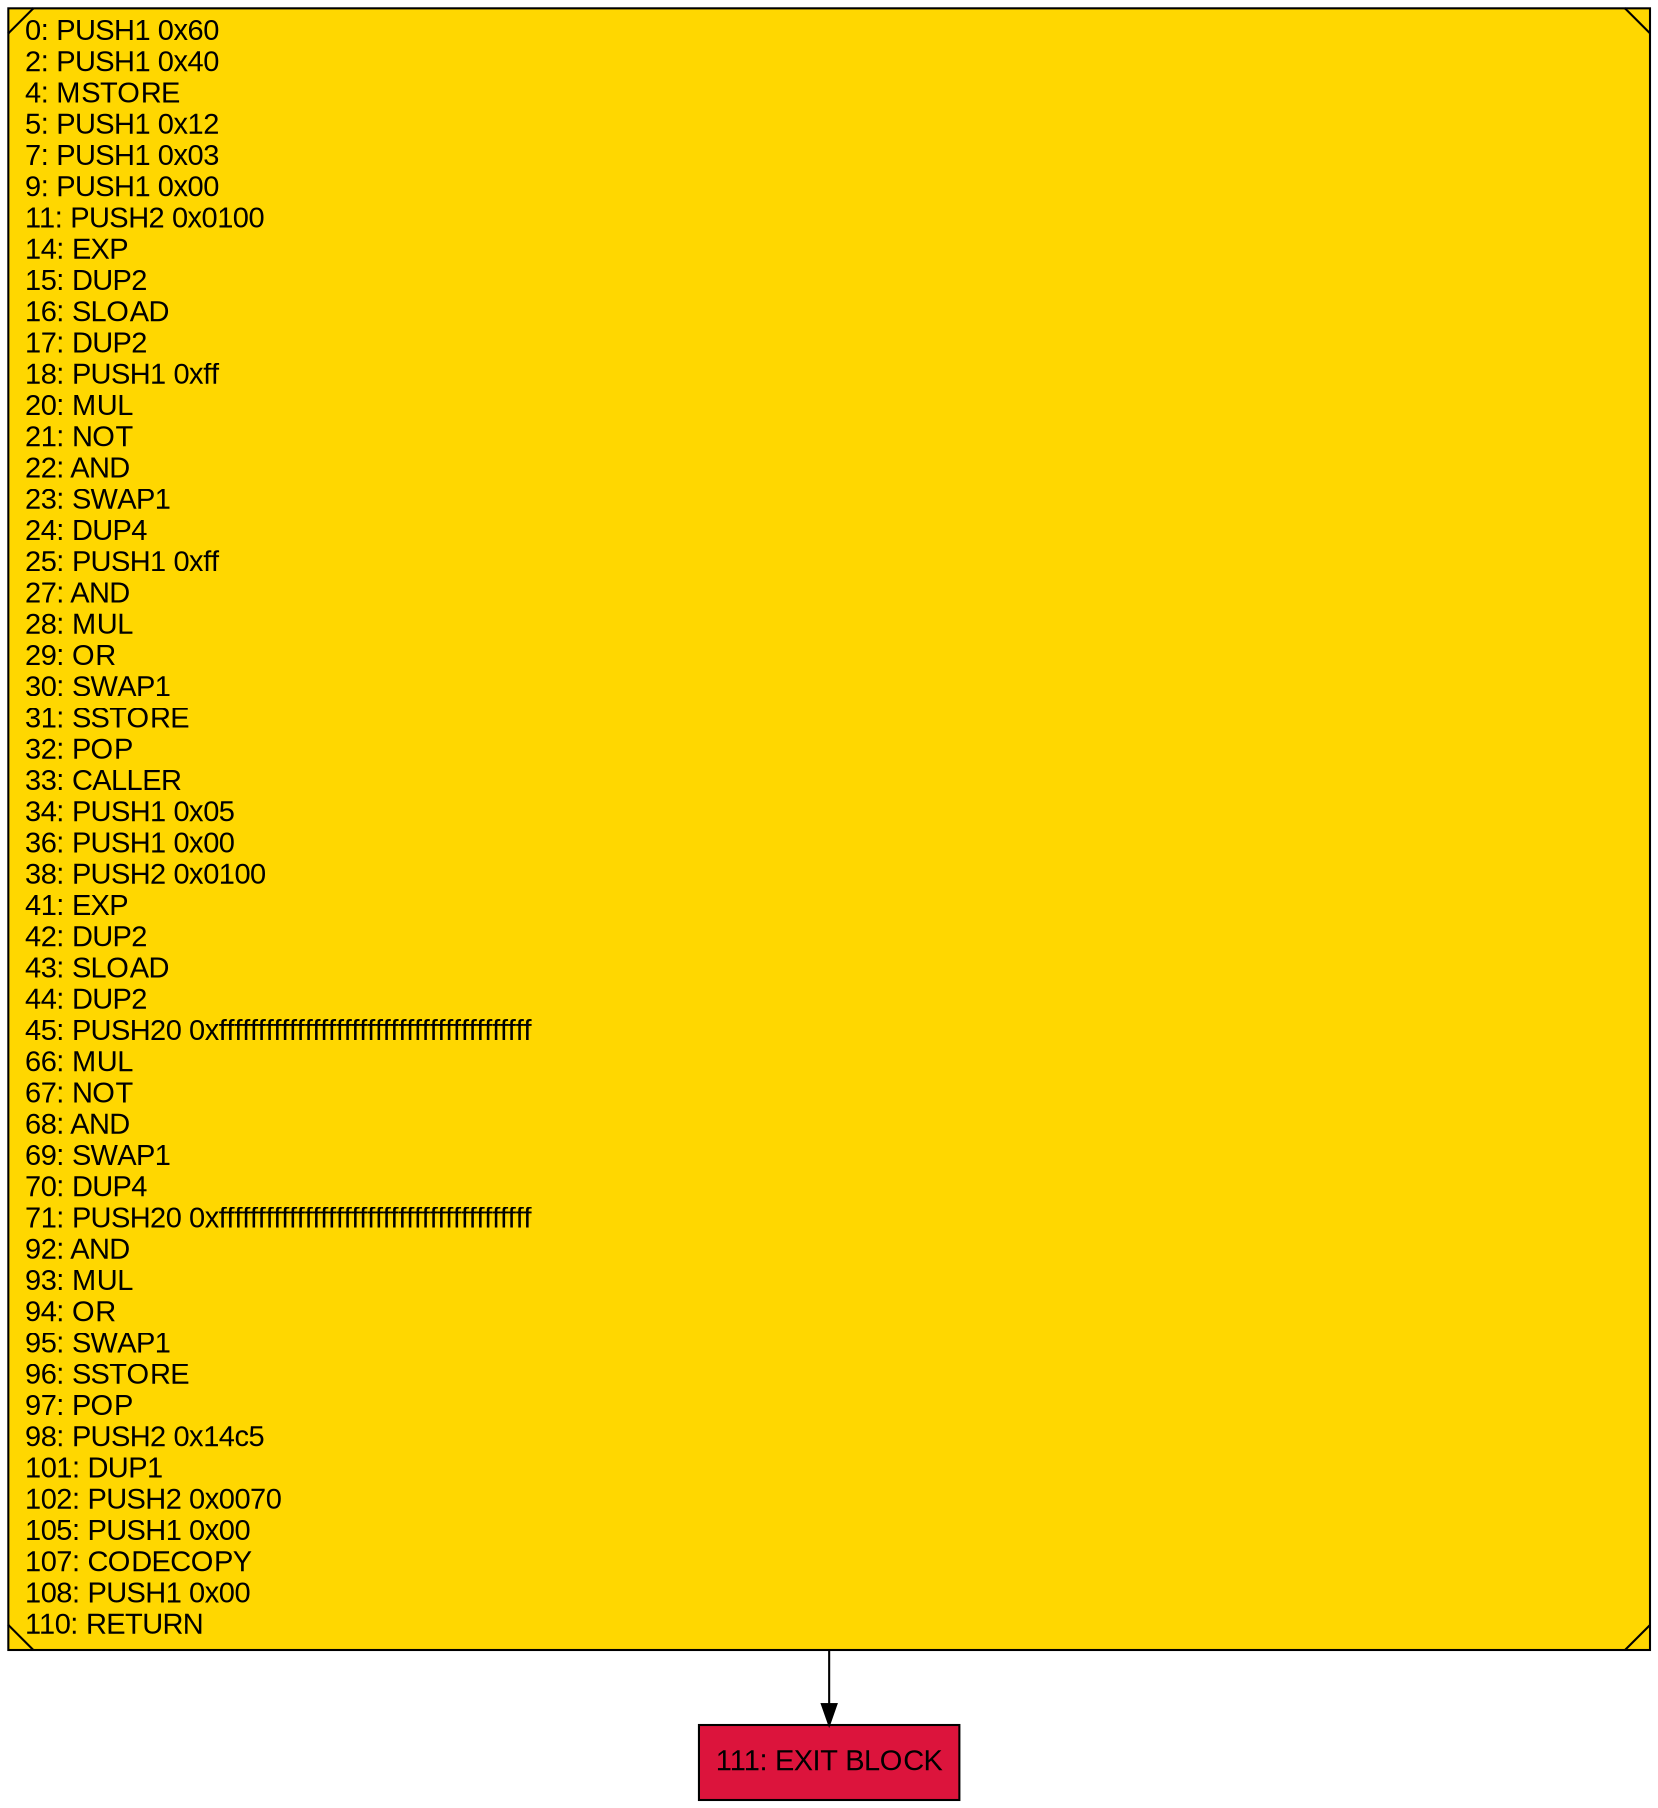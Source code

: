 digraph G {
bgcolor=transparent rankdir=UD;
node [shape=box style=filled color=black fillcolor=white fontname=arial fontcolor=black];
0 [label="0: PUSH1 0x60\l2: PUSH1 0x40\l4: MSTORE\l5: PUSH1 0x12\l7: PUSH1 0x03\l9: PUSH1 0x00\l11: PUSH2 0x0100\l14: EXP\l15: DUP2\l16: SLOAD\l17: DUP2\l18: PUSH1 0xff\l20: MUL\l21: NOT\l22: AND\l23: SWAP1\l24: DUP4\l25: PUSH1 0xff\l27: AND\l28: MUL\l29: OR\l30: SWAP1\l31: SSTORE\l32: POP\l33: CALLER\l34: PUSH1 0x05\l36: PUSH1 0x00\l38: PUSH2 0x0100\l41: EXP\l42: DUP2\l43: SLOAD\l44: DUP2\l45: PUSH20 0xffffffffffffffffffffffffffffffffffffffff\l66: MUL\l67: NOT\l68: AND\l69: SWAP1\l70: DUP4\l71: PUSH20 0xffffffffffffffffffffffffffffffffffffffff\l92: AND\l93: MUL\l94: OR\l95: SWAP1\l96: SSTORE\l97: POP\l98: PUSH2 0x14c5\l101: DUP1\l102: PUSH2 0x0070\l105: PUSH1 0x00\l107: CODECOPY\l108: PUSH1 0x00\l110: RETURN\l" shape=Msquare fillcolor=gold ];
111 [label="111: EXIT BLOCK\l" fillcolor=crimson ];
0 -> 111;
}